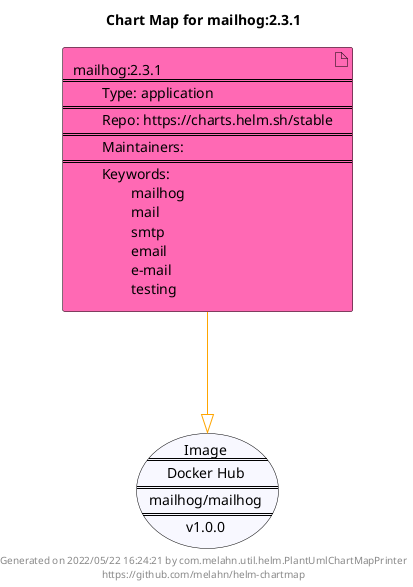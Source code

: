 @startuml
skinparam linetype ortho
skinparam backgroundColor white
skinparam usecaseBorderColor black
skinparam usecaseArrowColor LightSlateGray
skinparam artifactBorderColor black
skinparam artifactArrowColor LightSlateGray

title Chart Map for mailhog:2.3.1

'There is one referenced Helm Chart
artifact "mailhog:2.3.1\n====\n\tType: application\n====\n\tRepo: https://charts.helm.sh/stable\n====\n\tMaintainers: \n====\n\tKeywords: \n\t\tmailhog\n\t\tmail\n\t\tsmtp\n\t\temail\n\t\te-mail\n\t\ttesting" as mailhog_2_3_1 #HotPink

'There is one referenced Docker Image
usecase "Image\n====\nDocker Hub\n====\nmailhog/mailhog\n====\nv1.0.0" as mailhog_mailhog_v1_0_0 #GhostWhite

'Chart Dependencies
mailhog_2_3_1--[#orange]-|>mailhog_mailhog_v1_0_0

center footer Generated on 2022/05/22 16:24:21 by com.melahn.util.helm.PlantUmlChartMapPrinter\nhttps://github.com/melahn/helm-chartmap
@enduml
